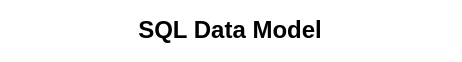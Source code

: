 <mxfile version="18.0.2" type="google" pages="3"><diagram id="yqdVvBgAmZEQFy9QUtRA" name="sql_data_model"><mxGraphModel grid="1" page="1" gridSize="10" guides="1" tooltips="1" connect="1" arrows="1" fold="1" pageScale="1" pageWidth="850" pageHeight="1100" math="0" shadow="0"><root><mxCell id="0"/><mxCell id="1" parent="0"/><mxCell id="nGXOFuJYfllvjq0nSd3I-1" value="SQL Data Model" style="text;html=1;strokeColor=none;fillColor=none;align=center;verticalAlign=middle;whiteSpace=wrap;rounded=0;fontStyle=1" vertex="1" parent="1"><mxGeometry x="310" y="40" width="230" height="30" as="geometry"/></mxCell></root></mxGraphModel></diagram><diagram id="icX92zYOcC8gHVw3tRcn" name="nosql_data_model"><mxGraphModel grid="1" page="1" gridSize="10" guides="1" tooltips="1" connect="1" arrows="1" fold="1" pageScale="1" pageWidth="850" pageHeight="1100" math="0" shadow="0"><root><mxCell id="0"/><mxCell id="1" parent="0"/><mxCell id="EGeoyp3zMLoYllL3SuQ1-1" value="NoSQL Data Model" style="text;html=1;strokeColor=none;fillColor=none;align=center;verticalAlign=middle;whiteSpace=wrap;rounded=0;fontStyle=1" vertex="1" parent="1"><mxGeometry x="310" y="40" width="230" height="30" as="geometry"/></mxCell></root></mxGraphModel></diagram><diagram id="TqBcqAP1KUIK8m7_U9aU" name="exercise_scheme"><mxGraphModel grid="1" page="1" gridSize="10" guides="1" tooltips="1" connect="1" arrows="1" fold="1" pageScale="1" pageWidth="850" pageHeight="1100" math="0" shadow="0"><root><mxCell id="0"/><mxCell id="1" parent="0"/><mxCell id="sOe9SNL47j2am3SvOunq-1" value="&lt;div&gt;Host Computer&lt;/div&gt;&lt;div&gt;&lt;br&gt;&lt;/div&gt;&lt;div&gt;&lt;br&gt;&lt;/div&gt;&lt;div&gt;&lt;br&gt;&lt;/div&gt;&lt;div&gt;&lt;br&gt;&lt;/div&gt;&lt;div&gt;&lt;br&gt;&lt;/div&gt;&lt;div&gt;&lt;br&gt;&lt;/div&gt;&lt;div&gt;&lt;br&gt;&lt;/div&gt;&lt;div&gt;&lt;br&gt;&lt;/div&gt;&lt;div&gt;&lt;br&gt;&lt;/div&gt;&lt;div&gt;&lt;br&gt;&lt;/div&gt;&lt;div&gt;&lt;br&gt;&lt;/div&gt;&lt;div&gt;&lt;br&gt;&lt;/div&gt;&lt;div&gt;&lt;br&gt;&lt;/div&gt;&lt;div&gt;&lt;br&gt;&lt;/div&gt;&lt;div&gt;&lt;br&gt;&lt;/div&gt;&lt;div&gt;&lt;br&gt;&lt;/div&gt;&lt;div&gt;&lt;br&gt;&lt;/div&gt;&lt;div&gt;&lt;br&gt;&lt;/div&gt;&lt;div&gt;&lt;br&gt;&lt;/div&gt;&lt;div&gt;&lt;br&gt;&lt;/div&gt;" style="rounded=0;whiteSpace=wrap;html=1;" vertex="1" parent="1"><mxGeometry x="340" y="100" width="500" height="310" as="geometry"/></mxCell><mxCell id="sOe9SNL47j2am3SvOunq-7" value="&lt;div&gt;Local file system&lt;/div&gt;&lt;div&gt;&lt;br&gt;&lt;/div&gt;&lt;div&gt;&lt;br&gt;&lt;/div&gt;&lt;div&gt;&lt;br&gt;&lt;/div&gt;&lt;div&gt;&lt;br&gt;&lt;/div&gt;&lt;div&gt;&lt;br&gt;&lt;/div&gt;&lt;div&gt;&lt;br&gt;&lt;/div&gt;&lt;div&gt;&lt;br&gt;&lt;/div&gt;&lt;div&gt;&lt;br&gt;&lt;/div&gt;&lt;div&gt;&lt;br&gt;&lt;/div&gt;&lt;div&gt;&lt;br&gt;&lt;/div&gt;&lt;div&gt;&lt;br&gt;&lt;/div&gt;&lt;div&gt;&lt;br&gt;&lt;/div&gt;&lt;div&gt;&lt;br&gt;&lt;/div&gt;&lt;div&gt;&lt;br&gt;&lt;/div&gt;&lt;div&gt;&lt;br&gt;&lt;/div&gt;&lt;div&gt;&lt;br&gt;&lt;/div&gt;" style="shape=folder;fontStyle=1;spacingTop=10;tabWidth=40;tabHeight=14;tabPosition=left;html=1;align=left;" vertex="1" parent="1"><mxGeometry x="610" y="130" width="220" height="270" as="geometry"/></mxCell><mxCell id="rddrK4z9y2YUCNWw7NlI-6" value="&lt;div&gt;Docker runtime&lt;/div&gt;&lt;div&gt;&lt;br&gt;&lt;/div&gt;&lt;div&gt;&lt;br&gt;&lt;/div&gt;&lt;div&gt;&lt;br&gt;&lt;/div&gt;&lt;div&gt;&lt;br&gt;&lt;/div&gt;&lt;div&gt;&lt;br&gt;&lt;/div&gt;&lt;div&gt;&lt;br&gt;&lt;/div&gt;&lt;div&gt;&lt;br&gt;&lt;/div&gt;&lt;div&gt;&lt;br&gt;&lt;/div&gt;&lt;div&gt;&lt;br&gt;&lt;/div&gt;&lt;div&gt;&lt;br&gt;&lt;/div&gt;&lt;div&gt;&lt;br&gt;&lt;/div&gt;&lt;div&gt;&lt;br&gt;&lt;/div&gt;&lt;div&gt;&lt;br&gt;&lt;/div&gt;&lt;div&gt;&lt;br&gt;&lt;/div&gt;&lt;div&gt;&lt;br&gt;&lt;/div&gt;" style="rounded=0;whiteSpace=wrap;html=1;" vertex="1" parent="1"><mxGeometry x="350" y="130" width="250" height="240" as="geometry"/></mxCell><mxCell id="sOe9SNL47j2am3SvOunq-3" value="r/w" style="edgeStyle=orthogonalEdgeStyle;rounded=0;orthogonalLoop=1;jettySize=auto;html=1;" edge="1" parent="1" source="rddrK4z9y2YUCNWw7NlI-1" target="sOe9SNL47j2am3SvOunq-2"><mxGeometry relative="1" as="geometry"><Array as="points"><mxPoint x="610" y="210"/><mxPoint x="610" y="210"/></Array></mxGeometry></mxCell><mxCell id="rddrK4z9y2YUCNWw7NlI-1" value="MongoDB Engine" style="shape=module;align=center;spacingLeft=20;align=center;verticalAlign=top;fontFamily=Helvetica;fontSize=12;fontColor=default;strokeColor=#6c8ebf;fillColor=#dae8fc;html=1;" vertex="1" parent="1"><mxGeometry x="450" y="170" width="140" height="50" as="geometry"/></mxCell><mxCell id="sOe9SNL47j2am3SvOunq-9" style="edgeStyle=orthogonalEdgeStyle;rounded=0;orthogonalLoop=1;jettySize=auto;html=1;" edge="1" parent="1" source="rddrK4z9y2YUCNWw7NlI-2" target="sOe9SNL47j2am3SvOunq-4"><mxGeometry relative="1" as="geometry"><Array as="points"><mxPoint x="760" y="250"/></Array></mxGeometry></mxCell><mxCell id="sOe9SNL47j2am3SvOunq-16" value="r/w" style="edgeLabel;html=1;align=center;verticalAlign=middle;resizable=0;points=[];" connectable="0" vertex="1" parent="sOe9SNL47j2am3SvOunq-9"><mxGeometry x="0.168" y="-1" relative="1" as="geometry"><mxPoint as="offset"/></mxGeometry></mxCell><mxCell id="rddrK4z9y2YUCNWw7NlI-2" value="PosgreSQL Engine" style="shape=module;align=center;spacingLeft=20;align=center;verticalAlign=top;fontFamily=Helvetica;fontSize=12;fontColor=default;strokeColor=#6c8ebf;fillColor=#dae8fc;html=1;" vertex="1" parent="1"><mxGeometry x="450" y="230" width="140" height="50" as="geometry"/></mxCell><mxCell id="sOe9SNL47j2am3SvOunq-11" value="r" style="edgeStyle=orthogonalEdgeStyle;rounded=0;orthogonalLoop=1;jettySize=auto;html=1;" edge="1" parent="1" source="rddrK4z9y2YUCNWw7NlI-3" target="sOe9SNL47j2am3SvOunq-10"><mxGeometry relative="1" as="geometry"><Array as="points"><mxPoint x="640" y="335"/><mxPoint x="640" y="335"/></Array></mxGeometry></mxCell><mxCell id="sOe9SNL47j2am3SvOunq-14" style="edgeStyle=orthogonalEdgeStyle;rounded=0;orthogonalLoop=1;jettySize=auto;html=1;" edge="1" parent="1" source="rddrK4z9y2YUCNWw7NlI-3" target="rddrK4z9y2YUCNWw7NlI-1"><mxGeometry relative="1" as="geometry"><Array as="points"><mxPoint x="430" y="323"/><mxPoint x="430" y="195"/></Array></mxGeometry></mxCell><mxCell id="sOe9SNL47j2am3SvOunq-18" value="command" style="edgeLabel;html=1;align=center;verticalAlign=middle;resizable=0;points=[];" connectable="0" vertex="1" parent="sOe9SNL47j2am3SvOunq-14"><mxGeometry x="-0.345" y="-3" relative="1" as="geometry"><mxPoint as="offset"/></mxGeometry></mxCell><mxCell id="sOe9SNL47j2am3SvOunq-15" value="command" style="edgeStyle=orthogonalEdgeStyle;rounded=0;orthogonalLoop=1;jettySize=auto;html=1;" edge="1" parent="1" source="rddrK4z9y2YUCNWw7NlI-3" target="rddrK4z9y2YUCNWw7NlI-2"><mxGeometry relative="1" as="geometry"/></mxCell><mxCell id="rddrK4z9y2YUCNWw7NlI-3" value="&lt;div&gt;Runtime: NodeJS &lt;br&gt;&lt;/div&gt;" style="shape=module;align=center;spacingLeft=20;align=center;verticalAlign=top;fontFamily=Helvetica;fontSize=12;fontColor=default;strokeColor=#6c8ebf;fillColor=#dae8fc;html=1;" vertex="1" parent="1"><mxGeometry x="450" y="310" width="140" height="50" as="geometry"/></mxCell><mxCell id="sOe9SNL47j2am3SvOunq-17" value="query" style="edgeStyle=orthogonalEdgeStyle;rounded=0;orthogonalLoop=1;jettySize=auto;html=1;entryX=0;entryY=0;entryDx=0;entryDy=15;entryPerimeter=0;" edge="1" parent="1" source="rddrK4z9y2YUCNWw7NlI-7" target="rddrK4z9y2YUCNWw7NlI-1"><mxGeometry x="-0.3" y="5" relative="1" as="geometry"><mxPoint as="offset"/></mxGeometry></mxCell><mxCell id="sOe9SNL47j2am3SvOunq-19" style="edgeStyle=orthogonalEdgeStyle;rounded=0;orthogonalLoop=1;jettySize=auto;html=1;entryX=0;entryY=0;entryDx=0;entryDy=15;entryPerimeter=0;" edge="1" parent="1" source="rddrK4z9y2YUCNWw7NlI-7" target="rddrK4z9y2YUCNWw7NlI-2"><mxGeometry relative="1" as="geometry"><Array as="points"><mxPoint x="390" y="185"/><mxPoint x="390" y="245"/></Array></mxGeometry></mxCell><mxCell id="rddrK4z9y2YUCNWw7NlI-7" value="User" style="shape=umlActor;verticalLabelPosition=bottom;verticalAlign=top;html=1;outlineConnect=0;" vertex="1" parent="1"><mxGeometry x="220" y="155" width="30" height="60" as="geometry"/></mxCell><mxCell id="rddrK4z9y2YUCNWw7NlI-8" value="" style="shape=image;html=1;verticalAlign=top;verticalLabelPosition=bottom;labelBackgroundColor=#ffffff;imageAspect=0;aspect=fixed;image=https://cdn0.iconfinder.com/data/icons/social-media-2104/24/social_media_social_media_logo_docker-128.png" vertex="1" parent="1"><mxGeometry x="370" y="130" width="50" height="50" as="geometry"/></mxCell><mxCell id="sOe9SNL47j2am3SvOunq-10" value="&lt;div&gt;final-project-intro-ds-2022-1&lt;/div&gt;&lt;div&gt;&lt;br&gt;&lt;/div&gt;&lt;div&gt;&lt;br&gt;&lt;/div&gt;&lt;div&gt;&lt;br&gt;&lt;/div&gt;&lt;div&gt;&lt;br&gt;&lt;/div&gt;&lt;div&gt;&lt;br&gt;&lt;/div&gt;&lt;div&gt;&lt;br&gt;&lt;/div&gt;&lt;div&gt;&lt;br&gt;&lt;/div&gt;" style="shape=folder;fontStyle=1;spacingTop=10;tabWidth=40;tabHeight=14;tabPosition=left;html=1;" vertex="1" parent="1"><mxGeometry x="630" y="255" width="190" height="135" as="geometry"/></mxCell><mxCell id="rddrK4z9y2YUCNWw7NlI-9" value="&lt;div&gt;populate_sql.js&lt;/div&gt;&lt;div&gt;populate_nosql.js&lt;br&gt;&lt;/div&gt;" style="verticalLabelPosition=bottom;html=1;verticalAlign=top;align=center;strokeColor=none;fillColor=#00BEF2;shape=mxgraph.azure.script_file;pointerEvents=1;" vertex="1" parent="1"><mxGeometry x="662.5" y="300" width="47.5" height="50" as="geometry"/></mxCell><mxCell id="sOe9SNL47j2am3SvOunq-2" value="nosqldb" style="shape=cylinder3;whiteSpace=wrap;html=1;boundedLbl=1;backgroundOutline=1;size=15;" vertex="1" parent="1"><mxGeometry x="650" y="170" width="60" height="60" as="geometry"/></mxCell><mxCell id="sOe9SNL47j2am3SvOunq-4" value="sqldb" style="shape=cylinder3;whiteSpace=wrap;html=1;boundedLbl=1;backgroundOutline=1;size=15;" vertex="1" parent="1"><mxGeometry x="730" y="170" width="60" height="60" as="geometry"/></mxCell><mxCell id="sOe9SNL47j2am3SvOunq-6" value="&lt;div&gt;bifi&lt;/div&gt;&lt;div&gt;sample&lt;/div&gt;&lt;div&gt;data&lt;br&gt;&lt;/div&gt;" style="shape=cylinder3;whiteSpace=wrap;html=1;boundedLbl=1;backgroundOutline=1;size=15;" vertex="1" parent="1"><mxGeometry x="750" y="300" width="60" height="80" as="geometry"/></mxCell></root></mxGraphModel></diagram></mxfile>